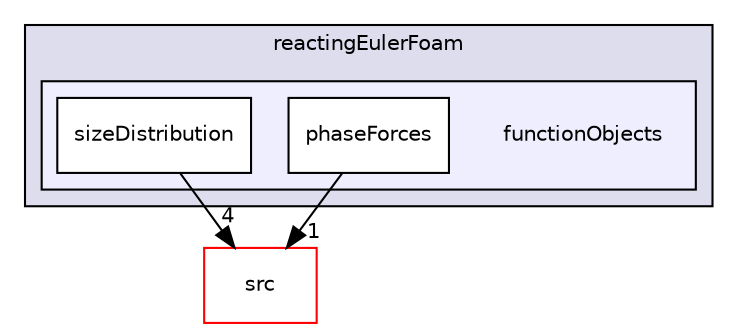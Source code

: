 digraph "applications/solvers/multiphase/reactingEulerFoam/functionObjects" {
  bgcolor=transparent;
  compound=true
  node [ fontsize="10", fontname="Helvetica"];
  edge [ labelfontsize="10", labelfontname="Helvetica"];
  subgraph clusterdir_bd1c0bce0f70f7327528a03b20ac8e2b {
    graph [ bgcolor="#ddddee", pencolor="black", label="reactingEulerFoam" fontname="Helvetica", fontsize="10", URL="dir_bd1c0bce0f70f7327528a03b20ac8e2b.html"]
  subgraph clusterdir_6f32b53028a749a7dc7e421e2a086c23 {
    graph [ bgcolor="#eeeeff", pencolor="black", label="" URL="dir_6f32b53028a749a7dc7e421e2a086c23.html"];
    dir_6f32b53028a749a7dc7e421e2a086c23 [shape=plaintext label="functionObjects"];
    dir_826d57a981394f170c7ee8de88247b01 [shape=box label="phaseForces" color="black" fillcolor="white" style="filled" URL="dir_826d57a981394f170c7ee8de88247b01.html"];
    dir_0ae37d28ea6b30b76364b2802e30dee4 [shape=box label="sizeDistribution" color="black" fillcolor="white" style="filled" URL="dir_0ae37d28ea6b30b76364b2802e30dee4.html"];
  }
  }
  dir_68267d1309a1af8e8297ef4c3efbcdba [shape=box label="src" color="red" URL="dir_68267d1309a1af8e8297ef4c3efbcdba.html"];
  dir_0ae37d28ea6b30b76364b2802e30dee4->dir_68267d1309a1af8e8297ef4c3efbcdba [headlabel="4", labeldistance=1.5 headhref="dir_000228_000499.html"];
  dir_826d57a981394f170c7ee8de88247b01->dir_68267d1309a1af8e8297ef4c3efbcdba [headlabel="1", labeldistance=1.5 headhref="dir_000227_000499.html"];
}
